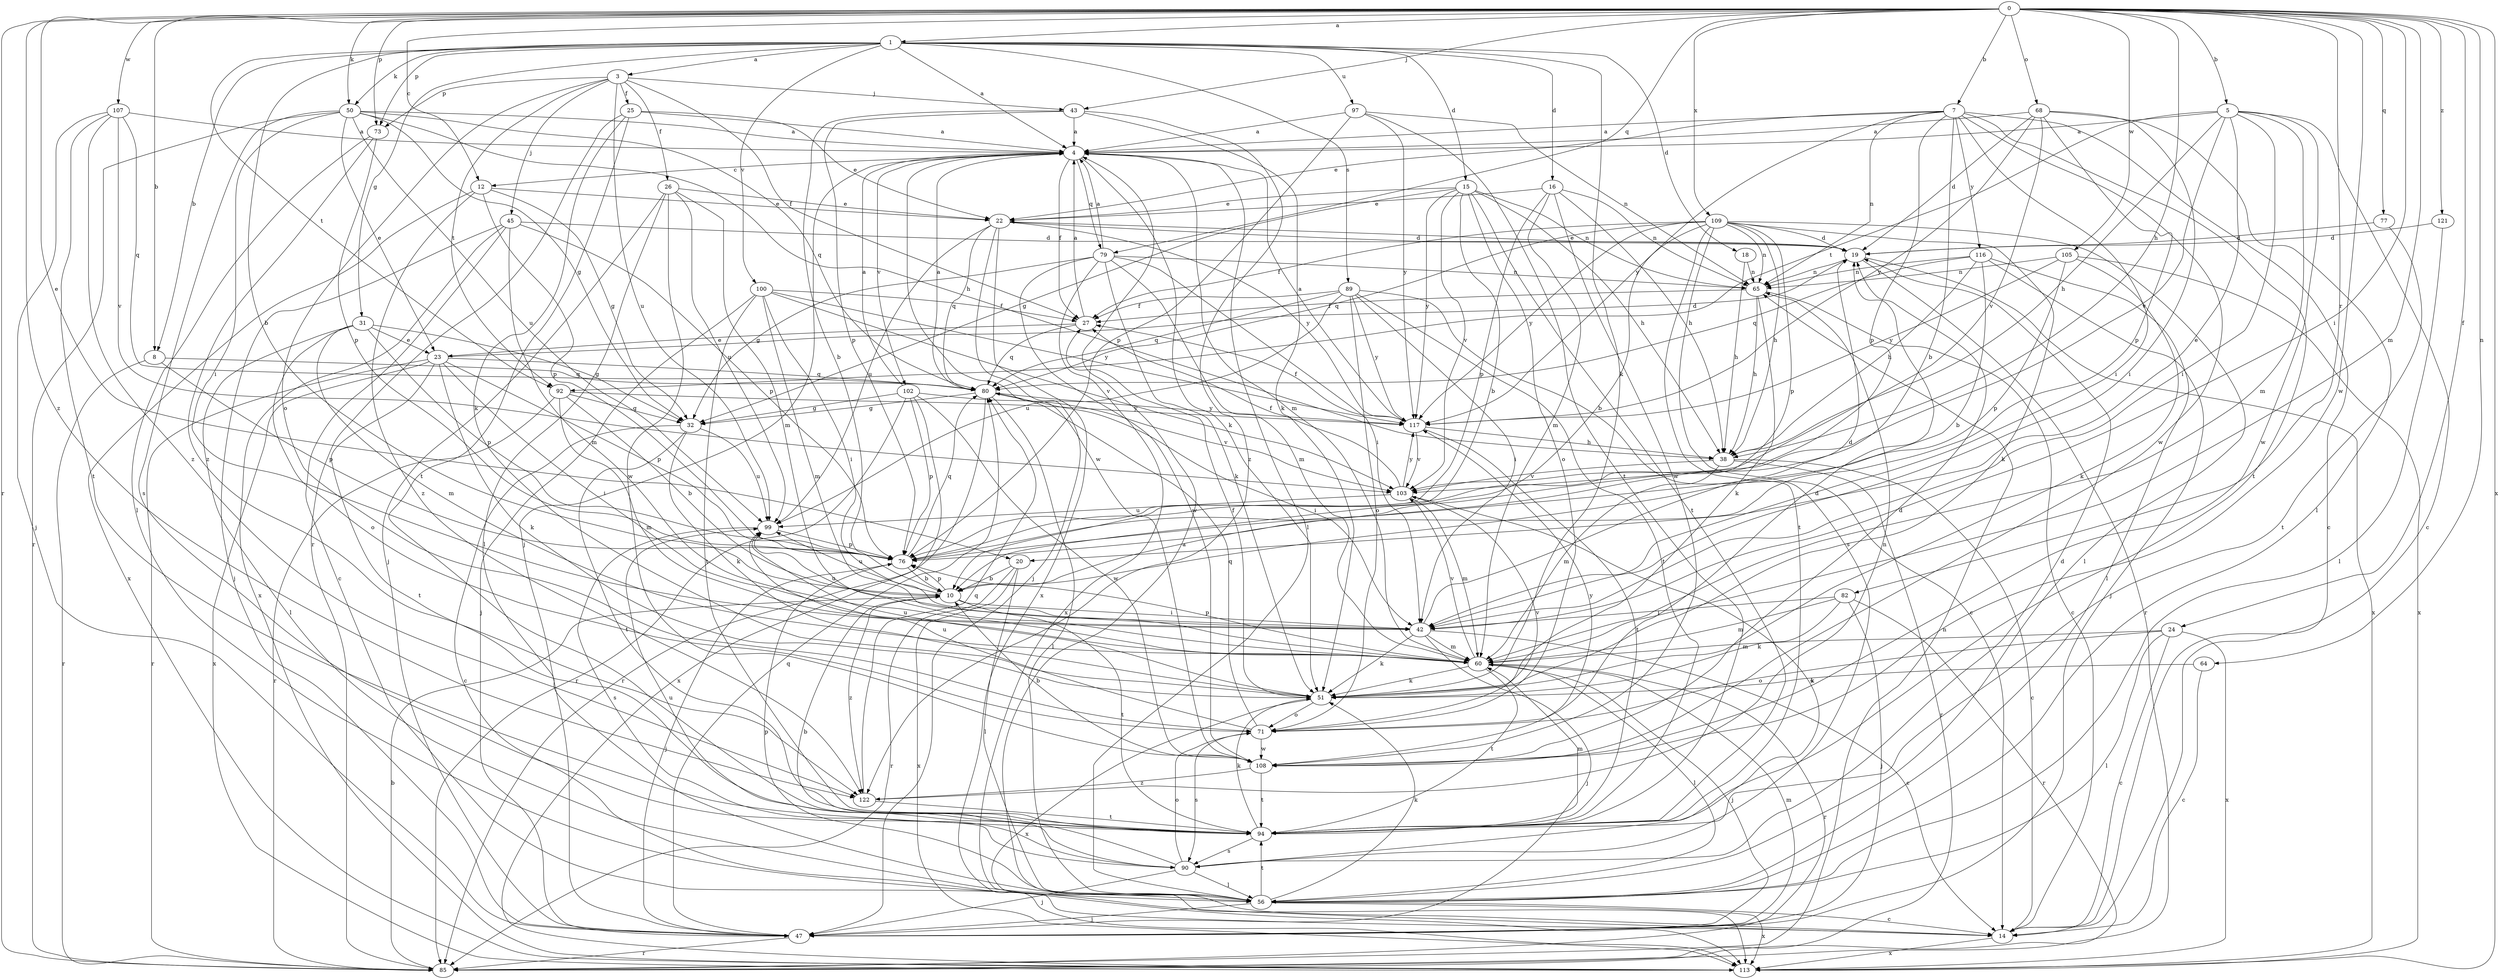 strict digraph  {
0;
1;
3;
4;
5;
7;
8;
10;
12;
14;
15;
16;
18;
19;
20;
22;
23;
24;
25;
26;
27;
31;
32;
38;
42;
43;
45;
47;
50;
51;
56;
60;
64;
65;
68;
71;
73;
76;
77;
79;
80;
82;
85;
89;
90;
92;
94;
97;
99;
100;
102;
103;
105;
107;
108;
109;
113;
116;
117;
121;
122;
0 -> 1  [label=a];
0 -> 5  [label=b];
0 -> 7  [label=b];
0 -> 8  [label=b];
0 -> 12  [label=c];
0 -> 20  [label=e];
0 -> 24  [label=f];
0 -> 38  [label=h];
0 -> 42  [label=i];
0 -> 43  [label=j];
0 -> 50  [label=k];
0 -> 60  [label=m];
0 -> 64  [label=n];
0 -> 68  [label=o];
0 -> 73  [label=p];
0 -> 77  [label=q];
0 -> 79  [label=q];
0 -> 82  [label=r];
0 -> 85  [label=r];
0 -> 105  [label=w];
0 -> 107  [label=w];
0 -> 108  [label=w];
0 -> 109  [label=x];
0 -> 113  [label=x];
0 -> 121  [label=z];
0 -> 122  [label=z];
1 -> 3  [label=a];
1 -> 4  [label=a];
1 -> 8  [label=b];
1 -> 10  [label=b];
1 -> 15  [label=d];
1 -> 16  [label=d];
1 -> 18  [label=d];
1 -> 31  [label=g];
1 -> 50  [label=k];
1 -> 51  [label=k];
1 -> 73  [label=p];
1 -> 89  [label=s];
1 -> 92  [label=t];
1 -> 97  [label=u];
1 -> 100  [label=v];
3 -> 25  [label=f];
3 -> 26  [label=f];
3 -> 27  [label=f];
3 -> 43  [label=j];
3 -> 45  [label=j];
3 -> 71  [label=o];
3 -> 73  [label=p];
3 -> 92  [label=t];
3 -> 99  [label=u];
4 -> 12  [label=c];
4 -> 27  [label=f];
4 -> 47  [label=j];
4 -> 51  [label=k];
4 -> 56  [label=l];
4 -> 60  [label=m];
4 -> 79  [label=q];
4 -> 102  [label=v];
4 -> 108  [label=w];
5 -> 4  [label=a];
5 -> 14  [label=c];
5 -> 20  [label=e];
5 -> 38  [label=h];
5 -> 42  [label=i];
5 -> 60  [label=m];
5 -> 92  [label=t];
5 -> 103  [label=v];
5 -> 108  [label=w];
7 -> 4  [label=a];
7 -> 10  [label=b];
7 -> 14  [label=c];
7 -> 22  [label=e];
7 -> 42  [label=i];
7 -> 65  [label=n];
7 -> 76  [label=p];
7 -> 94  [label=t];
7 -> 108  [label=w];
7 -> 116  [label=y];
7 -> 117  [label=y];
8 -> 76  [label=p];
8 -> 80  [label=q];
8 -> 85  [label=r];
10 -> 42  [label=i];
10 -> 76  [label=p];
10 -> 94  [label=t];
10 -> 99  [label=u];
10 -> 122  [label=z];
12 -> 22  [label=e];
12 -> 32  [label=g];
12 -> 76  [label=p];
12 -> 113  [label=x];
12 -> 122  [label=z];
14 -> 4  [label=a];
14 -> 113  [label=x];
15 -> 10  [label=b];
15 -> 22  [label=e];
15 -> 32  [label=g];
15 -> 38  [label=h];
15 -> 65  [label=n];
15 -> 71  [label=o];
15 -> 94  [label=t];
15 -> 103  [label=v];
15 -> 117  [label=y];
16 -> 22  [label=e];
16 -> 38  [label=h];
16 -> 60  [label=m];
16 -> 65  [label=n];
16 -> 76  [label=p];
16 -> 108  [label=w];
18 -> 38  [label=h];
18 -> 65  [label=n];
19 -> 22  [label=e];
19 -> 65  [label=n];
19 -> 85  [label=r];
19 -> 113  [label=x];
20 -> 10  [label=b];
20 -> 56  [label=l];
20 -> 85  [label=r];
20 -> 113  [label=x];
22 -> 19  [label=d];
22 -> 47  [label=j];
22 -> 80  [label=q];
22 -> 99  [label=u];
22 -> 113  [label=x];
22 -> 117  [label=y];
23 -> 19  [label=d];
23 -> 42  [label=i];
23 -> 51  [label=k];
23 -> 76  [label=p];
23 -> 80  [label=q];
23 -> 85  [label=r];
23 -> 94  [label=t];
23 -> 113  [label=x];
24 -> 14  [label=c];
24 -> 56  [label=l];
24 -> 60  [label=m];
24 -> 71  [label=o];
24 -> 113  [label=x];
25 -> 4  [label=a];
25 -> 22  [label=e];
25 -> 51  [label=k];
25 -> 85  [label=r];
25 -> 94  [label=t];
26 -> 22  [label=e];
26 -> 47  [label=j];
26 -> 56  [label=l];
26 -> 60  [label=m];
26 -> 99  [label=u];
26 -> 108  [label=w];
27 -> 4  [label=a];
27 -> 23  [label=e];
27 -> 80  [label=q];
31 -> 23  [label=e];
31 -> 32  [label=g];
31 -> 56  [label=l];
31 -> 60  [label=m];
31 -> 71  [label=o];
31 -> 76  [label=p];
32 -> 14  [label=c];
32 -> 51  [label=k];
32 -> 94  [label=t];
32 -> 99  [label=u];
38 -> 14  [label=c];
38 -> 60  [label=m];
38 -> 85  [label=r];
38 -> 103  [label=v];
42 -> 14  [label=c];
42 -> 19  [label=d];
42 -> 47  [label=j];
42 -> 51  [label=k];
42 -> 60  [label=m];
42 -> 99  [label=u];
43 -> 4  [label=a];
43 -> 10  [label=b];
43 -> 51  [label=k];
43 -> 76  [label=p];
43 -> 122  [label=z];
45 -> 14  [label=c];
45 -> 19  [label=d];
45 -> 47  [label=j];
45 -> 60  [label=m];
45 -> 76  [label=p];
45 -> 113  [label=x];
47 -> 60  [label=m];
47 -> 80  [label=q];
47 -> 85  [label=r];
50 -> 4  [label=a];
50 -> 23  [label=e];
50 -> 32  [label=g];
50 -> 38  [label=h];
50 -> 42  [label=i];
50 -> 80  [label=q];
50 -> 85  [label=r];
50 -> 90  [label=s];
50 -> 99  [label=u];
51 -> 27  [label=f];
51 -> 71  [label=o];
51 -> 99  [label=u];
51 -> 113  [label=x];
56 -> 14  [label=c];
56 -> 47  [label=j];
56 -> 51  [label=k];
56 -> 76  [label=p];
56 -> 94  [label=t];
56 -> 113  [label=x];
60 -> 47  [label=j];
60 -> 51  [label=k];
60 -> 56  [label=l];
60 -> 76  [label=p];
60 -> 85  [label=r];
60 -> 94  [label=t];
60 -> 103  [label=v];
64 -> 14  [label=c];
64 -> 51  [label=k];
65 -> 14  [label=c];
65 -> 27  [label=f];
65 -> 38  [label=h];
65 -> 51  [label=k];
68 -> 4  [label=a];
68 -> 19  [label=d];
68 -> 42  [label=i];
68 -> 56  [label=l];
68 -> 76  [label=p];
68 -> 103  [label=v];
68 -> 117  [label=y];
71 -> 19  [label=d];
71 -> 80  [label=q];
71 -> 90  [label=s];
71 -> 99  [label=u];
71 -> 103  [label=v];
71 -> 108  [label=w];
73 -> 56  [label=l];
73 -> 76  [label=p];
73 -> 122  [label=z];
76 -> 10  [label=b];
76 -> 47  [label=j];
76 -> 80  [label=q];
77 -> 19  [label=d];
77 -> 94  [label=t];
79 -> 4  [label=a];
79 -> 32  [label=g];
79 -> 42  [label=i];
79 -> 51  [label=k];
79 -> 60  [label=m];
79 -> 65  [label=n];
79 -> 108  [label=w];
79 -> 113  [label=x];
80 -> 4  [label=a];
80 -> 32  [label=g];
80 -> 42  [label=i];
80 -> 56  [label=l];
80 -> 85  [label=r];
80 -> 117  [label=y];
82 -> 42  [label=i];
82 -> 47  [label=j];
82 -> 51  [label=k];
82 -> 60  [label=m];
82 -> 85  [label=r];
85 -> 10  [label=b];
85 -> 65  [label=n];
89 -> 14  [label=c];
89 -> 27  [label=f];
89 -> 42  [label=i];
89 -> 71  [label=o];
89 -> 80  [label=q];
89 -> 94  [label=t];
89 -> 99  [label=u];
89 -> 117  [label=y];
90 -> 10  [label=b];
90 -> 19  [label=d];
90 -> 47  [label=j];
90 -> 56  [label=l];
90 -> 71  [label=o];
90 -> 99  [label=u];
92 -> 10  [label=b];
92 -> 32  [label=g];
92 -> 60  [label=m];
92 -> 85  [label=r];
92 -> 117  [label=y];
94 -> 51  [label=k];
94 -> 60  [label=m];
94 -> 90  [label=s];
97 -> 4  [label=a];
97 -> 65  [label=n];
97 -> 76  [label=p];
97 -> 94  [label=t];
97 -> 117  [label=y];
99 -> 76  [label=p];
99 -> 90  [label=s];
100 -> 27  [label=f];
100 -> 42  [label=i];
100 -> 47  [label=j];
100 -> 60  [label=m];
100 -> 94  [label=t];
100 -> 103  [label=v];
100 -> 117  [label=y];
102 -> 4  [label=a];
102 -> 32  [label=g];
102 -> 76  [label=p];
102 -> 85  [label=r];
102 -> 103  [label=v];
102 -> 108  [label=w];
102 -> 113  [label=x];
103 -> 27  [label=f];
103 -> 60  [label=m];
103 -> 90  [label=s];
103 -> 99  [label=u];
103 -> 117  [label=y];
105 -> 51  [label=k];
105 -> 65  [label=n];
105 -> 76  [label=p];
105 -> 113  [label=x];
105 -> 117  [label=y];
107 -> 4  [label=a];
107 -> 47  [label=j];
107 -> 80  [label=q];
107 -> 94  [label=t];
107 -> 103  [label=v];
107 -> 122  [label=z];
108 -> 10  [label=b];
108 -> 19  [label=d];
108 -> 94  [label=t];
108 -> 117  [label=y];
108 -> 122  [label=z];
109 -> 10  [label=b];
109 -> 19  [label=d];
109 -> 27  [label=f];
109 -> 38  [label=h];
109 -> 51  [label=k];
109 -> 56  [label=l];
109 -> 65  [label=n];
109 -> 76  [label=p];
109 -> 80  [label=q];
109 -> 90  [label=s];
109 -> 94  [label=t];
109 -> 117  [label=y];
116 -> 10  [label=b];
116 -> 38  [label=h];
116 -> 47  [label=j];
116 -> 56  [label=l];
116 -> 65  [label=n];
116 -> 80  [label=q];
117 -> 4  [label=a];
117 -> 27  [label=f];
117 -> 38  [label=h];
117 -> 94  [label=t];
117 -> 103  [label=v];
121 -> 19  [label=d];
121 -> 56  [label=l];
122 -> 65  [label=n];
122 -> 80  [label=q];
122 -> 94  [label=t];
}
